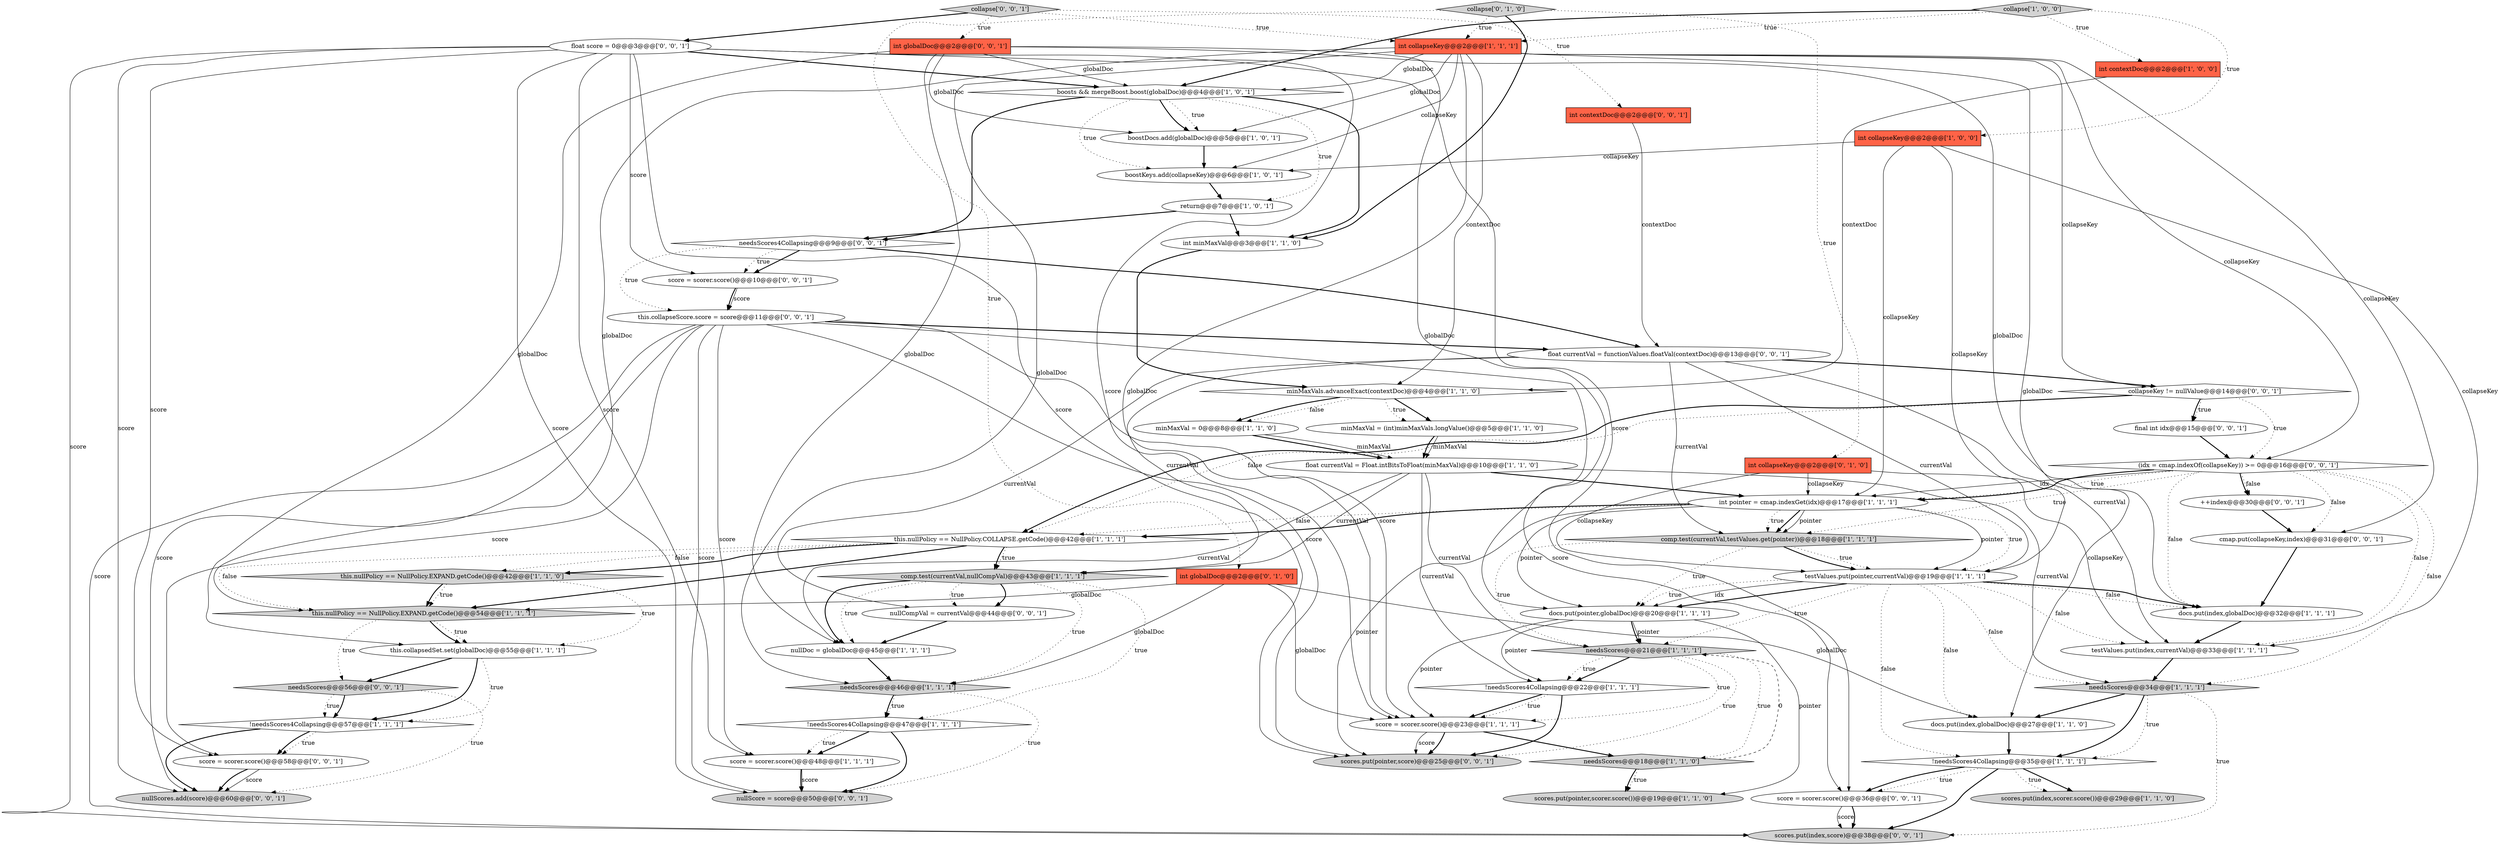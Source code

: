 digraph {
0 [style = filled, label = "this.collapsedSet.set(globalDoc)@@@55@@@['1', '1', '1']", fillcolor = white, shape = ellipse image = "AAA0AAABBB1BBB"];
26 [style = filled, label = "scores.put(index,scorer.score())@@@29@@@['1', '1', '0']", fillcolor = lightgray, shape = ellipse image = "AAA0AAABBB1BBB"];
61 [style = filled, label = "score = scorer.score()@@@10@@@['0', '0', '1']", fillcolor = white, shape = ellipse image = "AAA0AAABBB3BBB"];
17 [style = filled, label = "!needsScores4Collapsing@@@22@@@['1', '1', '1']", fillcolor = white, shape = diamond image = "AAA0AAABBB1BBB"];
35 [style = filled, label = "comp.test(currentVal,nullCompVal)@@@43@@@['1', '1', '1']", fillcolor = lightgray, shape = diamond image = "AAA0AAABBB1BBB"];
22 [style = filled, label = "boostDocs.add(globalDoc)@@@5@@@['1', '0', '1']", fillcolor = white, shape = ellipse image = "AAA0AAABBB1BBB"];
20 [style = filled, label = "this.nullPolicy == NullPolicy.EXPAND.getCode()@@@54@@@['1', '1', '1']", fillcolor = lightgray, shape = diamond image = "AAA0AAABBB1BBB"];
37 [style = filled, label = "needsScores@@@21@@@['1', '1', '1']", fillcolor = lightgray, shape = diamond image = "AAA0AAABBB1BBB"];
8 [style = filled, label = "int collapseKey@@@2@@@['1', '0', '0']", fillcolor = tomato, shape = box image = "AAA0AAABBB1BBB"];
30 [style = filled, label = "int pointer = cmap.indexGet(idx)@@@17@@@['1', '1', '1']", fillcolor = white, shape = ellipse image = "AAA0AAABBB1BBB"];
21 [style = filled, label = "minMaxVals.advanceExact(contextDoc)@@@4@@@['1', '1', '0']", fillcolor = white, shape = diamond image = "AAA0AAABBB1BBB"];
32 [style = filled, label = "boosts && mergeBoost.boost(globalDoc)@@@4@@@['1', '0', '1']", fillcolor = white, shape = diamond image = "AAA0AAABBB1BBB"];
9 [style = filled, label = "!needsScores4Collapsing@@@35@@@['1', '1', '1']", fillcolor = white, shape = diamond image = "AAA0AAABBB1BBB"];
19 [style = filled, label = "!needsScores4Collapsing@@@57@@@['1', '1', '1']", fillcolor = white, shape = diamond image = "AAA0AAABBB1BBB"];
25 [style = filled, label = "docs.put(index,globalDoc)@@@27@@@['1', '1', '0']", fillcolor = white, shape = ellipse image = "AAA0AAABBB1BBB"];
58 [style = filled, label = "needsScores4Collapsing@@@9@@@['0', '0', '1']", fillcolor = white, shape = diamond image = "AAA0AAABBB3BBB"];
60 [style = filled, label = "collapseKey != nullValue@@@14@@@['0', '0', '1']", fillcolor = white, shape = diamond image = "AAA0AAABBB3BBB"];
2 [style = filled, label = "collapse['1', '0', '0']", fillcolor = lightgray, shape = diamond image = "AAA0AAABBB1BBB"];
43 [style = filled, label = "int globalDoc@@@2@@@['0', '0', '1']", fillcolor = tomato, shape = box image = "AAA0AAABBB3BBB"];
31 [style = filled, label = "score = scorer.score()@@@48@@@['1', '1', '1']", fillcolor = white, shape = ellipse image = "AAA0AAABBB1BBB"];
41 [style = filled, label = "score = scorer.score()@@@36@@@['0', '0', '1']", fillcolor = white, shape = ellipse image = "AAA0AAABBB3BBB"];
53 [style = filled, label = "cmap.put(collapseKey,index)@@@31@@@['0', '0', '1']", fillcolor = white, shape = ellipse image = "AAA0AAABBB3BBB"];
16 [style = filled, label = "this.nullPolicy == NullPolicy.COLLAPSE.getCode()@@@42@@@['1', '1', '1']", fillcolor = white, shape = diamond image = "AAA0AAABBB1BBB"];
29 [style = filled, label = "int collapseKey@@@2@@@['1', '1', '1']", fillcolor = tomato, shape = box image = "AAA0AAABBB1BBB"];
24 [style = filled, label = "testValues.put(index,currentVal)@@@33@@@['1', '1', '1']", fillcolor = white, shape = ellipse image = "AAA0AAABBB1BBB"];
18 [style = filled, label = "nullDoc = globalDoc@@@45@@@['1', '1', '1']", fillcolor = white, shape = ellipse image = "AAA0AAABBB1BBB"];
48 [style = filled, label = "needsScores@@@56@@@['0', '0', '1']", fillcolor = lightgray, shape = diamond image = "AAA0AAABBB3BBB"];
1 [style = filled, label = "return@@@7@@@['1', '0', '1']", fillcolor = white, shape = ellipse image = "AAA0AAABBB1BBB"];
38 [style = filled, label = "collapse['0', '1', '0']", fillcolor = lightgray, shape = diamond image = "AAA0AAABBB2BBB"];
50 [style = filled, label = "float currentVal = functionValues.floatVal(contextDoc)@@@13@@@['0', '0', '1']", fillcolor = white, shape = ellipse image = "AAA0AAABBB3BBB"];
59 [style = filled, label = "final int idx@@@15@@@['0', '0', '1']", fillcolor = white, shape = ellipse image = "AAA0AAABBB3BBB"];
12 [style = filled, label = "needsScores@@@46@@@['1', '1', '1']", fillcolor = lightgray, shape = diamond image = "AAA0AAABBB1BBB"];
34 [style = filled, label = "minMaxVal = (int)minMaxVals.longValue()@@@5@@@['1', '1', '0']", fillcolor = white, shape = ellipse image = "AAA0AAABBB1BBB"];
14 [style = filled, label = "comp.test(currentVal,testValues.get(pointer))@@@18@@@['1', '1', '1']", fillcolor = lightgray, shape = diamond image = "AAA0AAABBB1BBB"];
4 [style = filled, label = "float currentVal = Float.intBitsToFloat(minMaxVal)@@@10@@@['1', '1', '0']", fillcolor = white, shape = ellipse image = "AAA0AAABBB1BBB"];
5 [style = filled, label = "int contextDoc@@@2@@@['1', '0', '0']", fillcolor = tomato, shape = box image = "AAA0AAABBB1BBB"];
55 [style = filled, label = "nullScores.add(score)@@@60@@@['0', '0', '1']", fillcolor = lightgray, shape = ellipse image = "AAA0AAABBB3BBB"];
6 [style = filled, label = "docs.put(index,globalDoc)@@@32@@@['1', '1', '1']", fillcolor = white, shape = ellipse image = "AAA0AAABBB1BBB"];
42 [style = filled, label = "++index@@@30@@@['0', '0', '1']", fillcolor = white, shape = ellipse image = "AAA0AAABBB3BBB"];
46 [style = filled, label = "float score = 0@@@3@@@['0', '0', '1']", fillcolor = white, shape = ellipse image = "AAA0AAABBB3BBB"];
45 [style = filled, label = "int contextDoc@@@2@@@['0', '0', '1']", fillcolor = tomato, shape = box image = "AAA0AAABBB3BBB"];
49 [style = filled, label = "score = scorer.score()@@@58@@@['0', '0', '1']", fillcolor = white, shape = ellipse image = "AAA0AAABBB3BBB"];
54 [style = filled, label = "collapse['0', '0', '1']", fillcolor = lightgray, shape = diamond image = "AAA0AAABBB3BBB"];
52 [style = filled, label = "(idx = cmap.indexOf(collapseKey)) >= 0@@@16@@@['0', '0', '1']", fillcolor = white, shape = diamond image = "AAA0AAABBB3BBB"];
57 [style = filled, label = "scores.put(pointer,score)@@@25@@@['0', '0', '1']", fillcolor = lightgray, shape = ellipse image = "AAA0AAABBB3BBB"];
7 [style = filled, label = "score = scorer.score()@@@23@@@['1', '1', '1']", fillcolor = white, shape = ellipse image = "AAA0AAABBB1BBB"];
13 [style = filled, label = "needsScores@@@18@@@['1', '1', '0']", fillcolor = lightgray, shape = diamond image = "AAA0AAABBB1BBB"];
33 [style = filled, label = "needsScores@@@34@@@['1', '1', '1']", fillcolor = lightgray, shape = diamond image = "AAA0AAABBB1BBB"];
47 [style = filled, label = "nullScore = score@@@50@@@['0', '0', '1']", fillcolor = lightgray, shape = ellipse image = "AAA0AAABBB3BBB"];
44 [style = filled, label = "this.collapseScore.score = score@@@11@@@['0', '0', '1']", fillcolor = white, shape = ellipse image = "AAA0AAABBB3BBB"];
40 [style = filled, label = "int collapseKey@@@2@@@['0', '1', '0']", fillcolor = tomato, shape = box image = "AAA0AAABBB2BBB"];
27 [style = filled, label = "this.nullPolicy == NullPolicy.EXPAND.getCode()@@@42@@@['1', '1', '0']", fillcolor = lightgray, shape = diamond image = "AAA0AAABBB1BBB"];
11 [style = filled, label = "docs.put(pointer,globalDoc)@@@20@@@['1', '1', '1']", fillcolor = white, shape = ellipse image = "AAA0AAABBB1BBB"];
51 [style = filled, label = "scores.put(index,score)@@@38@@@['0', '0', '1']", fillcolor = lightgray, shape = ellipse image = "AAA0AAABBB3BBB"];
56 [style = filled, label = "nullCompVal = currentVal@@@44@@@['0', '0', '1']", fillcolor = white, shape = ellipse image = "AAA0AAABBB3BBB"];
3 [style = filled, label = "minMaxVal = 0@@@8@@@['1', '1', '0']", fillcolor = white, shape = ellipse image = "AAA0AAABBB1BBB"];
15 [style = filled, label = "boostKeys.add(collapseKey)@@@6@@@['1', '0', '1']", fillcolor = white, shape = ellipse image = "AAA0AAABBB1BBB"];
39 [style = filled, label = "int globalDoc@@@2@@@['0', '1', '0']", fillcolor = tomato, shape = box image = "AAA0AAABBB2BBB"];
23 [style = filled, label = "testValues.put(pointer,currentVal)@@@19@@@['1', '1', '1']", fillcolor = white, shape = ellipse image = "AAA0AAABBB1BBB"];
28 [style = filled, label = "!needsScores4Collapsing@@@47@@@['1', '1', '1']", fillcolor = white, shape = diamond image = "AAA0AAABBB1BBB"];
36 [style = filled, label = "scores.put(pointer,scorer.score())@@@19@@@['1', '1', '0']", fillcolor = lightgray, shape = ellipse image = "AAA0AAABBB1BBB"];
10 [style = filled, label = "int minMaxVal@@@3@@@['1', '1', '0']", fillcolor = white, shape = ellipse image = "AAA0AAABBB1BBB"];
42->53 [style = bold, label=""];
32->22 [style = bold, label=""];
58->50 [style = bold, label=""];
29->21 [style = solid, label="contextDoc"];
29->15 [style = solid, label="collapseKey"];
22->15 [style = bold, label=""];
37->57 [style = dotted, label="true"];
19->55 [style = bold, label=""];
44->57 [style = solid, label="score"];
0->19 [style = dotted, label="true"];
20->0 [style = dotted, label="true"];
20->0 [style = bold, label=""];
38->39 [style = dotted, label="true"];
46->41 [style = solid, label="score"];
21->3 [style = dotted, label="false"];
23->11 [style = solid, label="idx"];
35->12 [style = dotted, label="true"];
50->23 [style = solid, label="currentVal"];
3->4 [style = bold, label=""];
60->59 [style = dotted, label="true"];
29->25 [style = solid, label="globalDoc"];
49->55 [style = bold, label=""];
9->26 [style = bold, label=""];
29->32 [style = solid, label="globalDoc"];
33->25 [style = bold, label=""];
34->4 [style = solid, label="minMaxVal"];
13->36 [style = bold, label=""];
23->33 [style = dotted, label="false"];
52->30 [style = dotted, label="true"];
14->11 [style = dotted, label="true"];
43->32 [style = solid, label="globalDoc"];
30->14 [style = bold, label=""];
2->32 [style = bold, label=""];
52->33 [style = dotted, label="false"];
29->52 [style = solid, label="collapseKey"];
30->14 [style = solid, label="pointer"];
46->51 [style = solid, label="score"];
44->55 [style = solid, label="score"];
3->4 [style = solid, label="minMaxVal"];
2->8 [style = dotted, label="true"];
46->49 [style = solid, label="score"];
32->15 [style = dotted, label="true"];
44->47 [style = solid, label="score"];
44->51 [style = solid, label="score"];
38->40 [style = dotted, label="true"];
54->45 [style = dotted, label="true"];
40->30 [style = solid, label="collapseKey"];
43->6 [style = solid, label="globalDoc"];
9->41 [style = dotted, label="true"];
21->3 [style = bold, label=""];
30->23 [style = solid, label="pointer"];
9->26 [style = dotted, label="true"];
9->51 [style = bold, label=""];
35->18 [style = bold, label=""];
12->28 [style = bold, label=""];
37->7 [style = dotted, label="true"];
2->29 [style = dotted, label="true"];
41->51 [style = solid, label="score"];
30->16 [style = dotted, label="false"];
0->19 [style = bold, label=""];
60->16 [style = bold, label=""];
48->55 [style = dotted, label="true"];
13->36 [style = dotted, label="true"];
54->46 [style = bold, label=""];
5->21 [style = solid, label="contextDoc"];
23->24 [style = dotted, label="false"];
18->12 [style = bold, label=""];
11->37 [style = bold, label=""];
7->57 [style = bold, label=""];
23->9 [style = dotted, label="false"];
44->50 [style = bold, label=""];
10->21 [style = bold, label=""];
11->17 [style = solid, label="pointer"];
32->10 [style = bold, label=""];
60->52 [style = dotted, label="true"];
12->47 [style = dotted, label="true"];
52->42 [style = bold, label=""];
29->12 [style = solid, label="globalDoc"];
8->15 [style = solid, label="collapseKey"];
4->35 [style = solid, label="currentVal"];
23->25 [style = dotted, label="false"];
1->58 [style = bold, label=""];
14->37 [style = dotted, label="true"];
40->23 [style = solid, label="collapseKey"];
11->37 [style = solid, label="pointer"];
27->20 [style = dotted, label="true"];
52->6 [style = dotted, label="false"];
32->58 [style = bold, label=""];
30->23 [style = dotted, label="true"];
43->22 [style = solid, label="globalDoc"];
0->48 [style = bold, label=""];
11->7 [style = solid, label="pointer"];
31->47 [style = solid, label="score"];
48->19 [style = dotted, label="true"];
46->31 [style = solid, label="score"];
20->48 [style = dotted, label="true"];
35->18 [style = dotted, label="true"];
56->18 [style = bold, label=""];
31->47 [style = bold, label=""];
46->7 [style = solid, label="score"];
16->20 [style = bold, label=""];
27->20 [style = bold, label=""];
43->18 [style = solid, label="globalDoc"];
11->36 [style = solid, label="pointer"];
8->30 [style = solid, label="collapseKey"];
44->31 [style = solid, label="score"];
58->61 [style = bold, label=""];
29->60 [style = solid, label="collapseKey"];
29->7 [style = solid, label="globalDoc"];
52->14 [style = dotted, label="true"];
16->27 [style = bold, label=""];
50->14 [style = solid, label="currentVal"];
16->35 [style = dotted, label="true"];
28->47 [style = bold, label=""];
28->31 [style = bold, label=""];
43->0 [style = solid, label="globalDoc"];
52->42 [style = dotted, label="false"];
21->34 [style = bold, label=""];
25->9 [style = bold, label=""];
16->27 [style = dotted, label="false"];
8->23 [style = solid, label="collapseKey"];
4->18 [style = solid, label="currentVal"];
14->23 [style = dotted, label="true"];
6->24 [style = bold, label=""];
60->16 [style = dotted, label="false"];
33->9 [style = dotted, label="true"];
61->44 [style = bold, label=""];
4->33 [style = solid, label="currentVal"];
30->14 [style = dotted, label="true"];
40->24 [style = solid, label="collapseKey"];
24->33 [style = bold, label=""];
29->53 [style = solid, label="collapseKey"];
50->60 [style = bold, label=""];
14->23 [style = bold, label=""];
23->6 [style = bold, label=""];
52->24 [style = dotted, label="false"];
54->29 [style = dotted, label="true"];
54->43 [style = dotted, label="true"];
49->55 [style = solid, label="score"];
33->51 [style = dotted, label="true"];
4->37 [style = solid, label="currentVal"];
23->11 [style = bold, label=""];
2->5 [style = dotted, label="true"];
58->61 [style = dotted, label="true"];
46->32 [style = bold, label=""];
32->1 [style = dotted, label="true"];
29->20 [style = solid, label="globalDoc"];
32->22 [style = dotted, label="true"];
15->1 [style = bold, label=""];
7->13 [style = bold, label=""];
13->37 [style = dashed, label="0"];
46->47 [style = solid, label="score"];
45->50 [style = solid, label="contextDoc"];
44->7 [style = solid, label="score"];
52->30 [style = solid, label="idx"];
28->31 [style = dotted, label="true"];
46->55 [style = solid, label="score"];
38->10 [style = bold, label=""];
37->17 [style = bold, label=""];
50->24 [style = solid, label="currentVal"];
59->52 [style = bold, label=""];
19->49 [style = dotted, label="true"];
21->34 [style = dotted, label="true"];
8->24 [style = solid, label="collapseKey"];
39->25 [style = solid, label="globalDoc"];
46->57 [style = solid, label="score"];
60->59 [style = bold, label=""];
35->56 [style = bold, label=""];
33->9 [style = bold, label=""];
4->17 [style = solid, label="currentVal"];
17->57 [style = bold, label=""];
29->22 [style = solid, label="globalDoc"];
12->28 [style = dotted, label="true"];
37->17 [style = dotted, label="true"];
23->37 [style = dotted, label="true"];
58->44 [style = dotted, label="true"];
17->7 [style = bold, label=""];
44->49 [style = solid, label="score"];
50->35 [style = solid, label="currentVal"];
9->41 [style = bold, label=""];
16->20 [style = dotted, label="false"];
46->61 [style = solid, label="score"];
23->6 [style = dotted, label="false"];
4->30 [style = bold, label=""];
27->0 [style = dotted, label="true"];
19->49 [style = bold, label=""];
43->11 [style = solid, label="globalDoc"];
41->51 [style = bold, label=""];
30->57 [style = solid, label="pointer"];
39->20 [style = solid, label="globalDoc"];
53->6 [style = bold, label=""];
48->19 [style = bold, label=""];
34->4 [style = bold, label=""];
35->28 [style = dotted, label="true"];
44->41 [style = solid, label="score"];
17->7 [style = dotted, label="true"];
30->11 [style = solid, label="pointer"];
7->57 [style = solid, label="score"];
38->29 [style = dotted, label="true"];
16->35 [style = bold, label=""];
39->7 [style = solid, label="globalDoc"];
35->56 [style = dotted, label="true"];
1->10 [style = bold, label=""];
30->16 [style = bold, label=""];
39->12 [style = solid, label="globalDoc"];
52->53 [style = dotted, label="false"];
50->56 [style = solid, label="currentVal"];
37->13 [style = dotted, label="true"];
52->30 [style = bold, label=""];
61->44 [style = solid, label="score"];
23->11 [style = dotted, label="true"];
}
